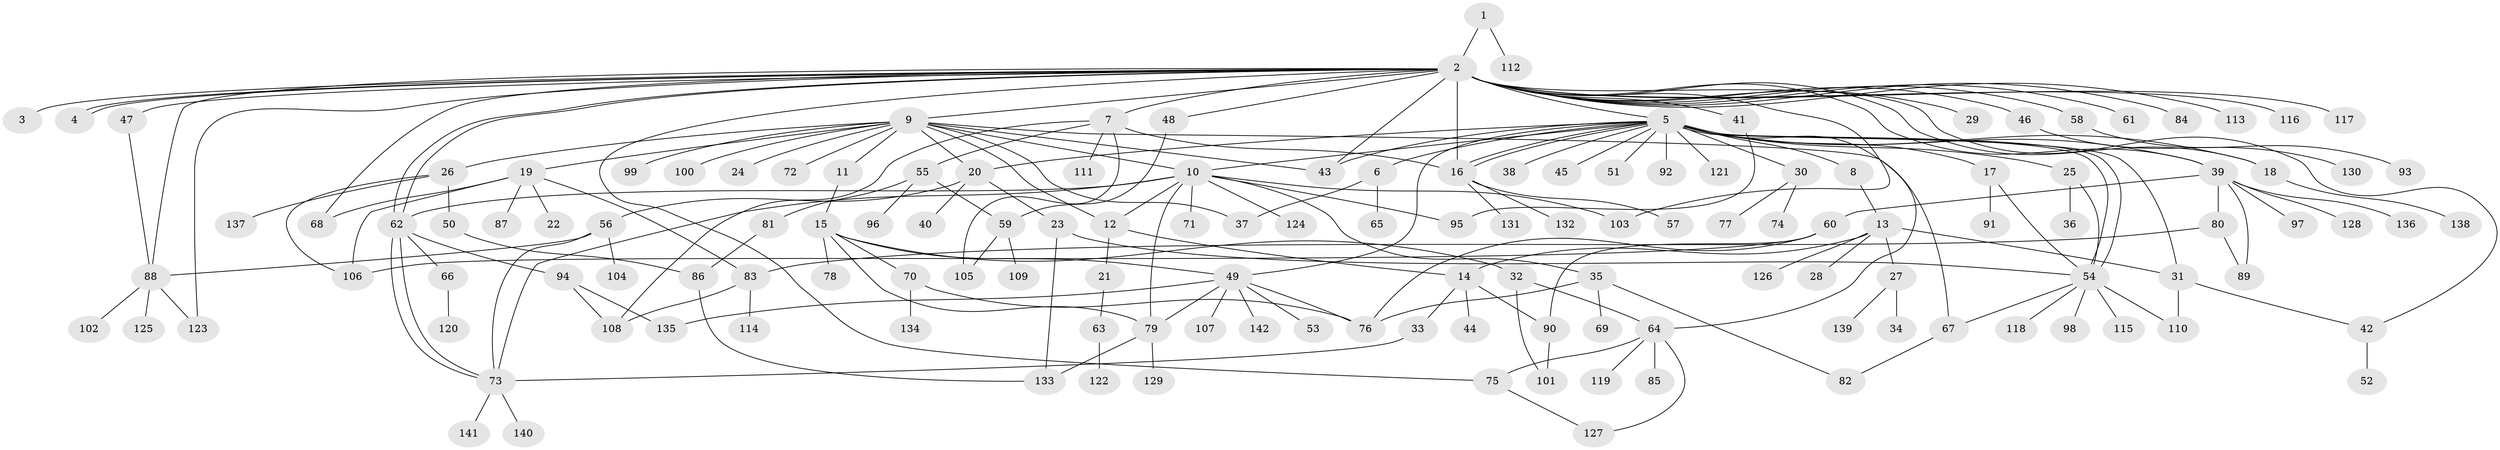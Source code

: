 // Generated by graph-tools (version 1.1) at 2025/01/03/09/25 03:01:46]
// undirected, 142 vertices, 198 edges
graph export_dot {
graph [start="1"]
  node [color=gray90,style=filled];
  1;
  2;
  3;
  4;
  5;
  6;
  7;
  8;
  9;
  10;
  11;
  12;
  13;
  14;
  15;
  16;
  17;
  18;
  19;
  20;
  21;
  22;
  23;
  24;
  25;
  26;
  27;
  28;
  29;
  30;
  31;
  32;
  33;
  34;
  35;
  36;
  37;
  38;
  39;
  40;
  41;
  42;
  43;
  44;
  45;
  46;
  47;
  48;
  49;
  50;
  51;
  52;
  53;
  54;
  55;
  56;
  57;
  58;
  59;
  60;
  61;
  62;
  63;
  64;
  65;
  66;
  67;
  68;
  69;
  70;
  71;
  72;
  73;
  74;
  75;
  76;
  77;
  78;
  79;
  80;
  81;
  82;
  83;
  84;
  85;
  86;
  87;
  88;
  89;
  90;
  91;
  92;
  93;
  94;
  95;
  96;
  97;
  98;
  99;
  100;
  101;
  102;
  103;
  104;
  105;
  106;
  107;
  108;
  109;
  110;
  111;
  112;
  113;
  114;
  115;
  116;
  117;
  118;
  119;
  120;
  121;
  122;
  123;
  124;
  125;
  126;
  127;
  128;
  129;
  130;
  131;
  132;
  133;
  134;
  135;
  136;
  137;
  138;
  139;
  140;
  141;
  142;
  1 -- 2;
  1 -- 112;
  2 -- 3;
  2 -- 4;
  2 -- 4;
  2 -- 5;
  2 -- 7;
  2 -- 9;
  2 -- 16;
  2 -- 18;
  2 -- 29;
  2 -- 39;
  2 -- 41;
  2 -- 42;
  2 -- 43;
  2 -- 46;
  2 -- 47;
  2 -- 48;
  2 -- 58;
  2 -- 61;
  2 -- 62;
  2 -- 62;
  2 -- 68;
  2 -- 75;
  2 -- 84;
  2 -- 88;
  2 -- 103;
  2 -- 113;
  2 -- 116;
  2 -- 117;
  2 -- 123;
  5 -- 6;
  5 -- 8;
  5 -- 10;
  5 -- 16;
  5 -- 16;
  5 -- 17;
  5 -- 18;
  5 -- 20;
  5 -- 25;
  5 -- 30;
  5 -- 31;
  5 -- 38;
  5 -- 39;
  5 -- 43;
  5 -- 45;
  5 -- 49;
  5 -- 51;
  5 -- 54;
  5 -- 54;
  5 -- 64;
  5 -- 92;
  5 -- 121;
  6 -- 37;
  6 -- 65;
  7 -- 16;
  7 -- 55;
  7 -- 105;
  7 -- 108;
  7 -- 111;
  8 -- 13;
  9 -- 10;
  9 -- 11;
  9 -- 12;
  9 -- 19;
  9 -- 20;
  9 -- 24;
  9 -- 26;
  9 -- 37;
  9 -- 43;
  9 -- 67;
  9 -- 72;
  9 -- 99;
  9 -- 100;
  10 -- 12;
  10 -- 35;
  10 -- 62;
  10 -- 71;
  10 -- 73;
  10 -- 79;
  10 -- 95;
  10 -- 103;
  10 -- 124;
  11 -- 15;
  12 -- 14;
  12 -- 21;
  13 -- 14;
  13 -- 27;
  13 -- 28;
  13 -- 31;
  13 -- 126;
  14 -- 33;
  14 -- 44;
  14 -- 90;
  15 -- 32;
  15 -- 49;
  15 -- 70;
  15 -- 78;
  15 -- 79;
  16 -- 57;
  16 -- 131;
  16 -- 132;
  17 -- 54;
  17 -- 91;
  18 -- 138;
  19 -- 22;
  19 -- 68;
  19 -- 83;
  19 -- 87;
  19 -- 106;
  20 -- 23;
  20 -- 40;
  20 -- 56;
  21 -- 63;
  23 -- 54;
  23 -- 133;
  25 -- 36;
  25 -- 54;
  26 -- 50;
  26 -- 106;
  26 -- 137;
  27 -- 34;
  27 -- 139;
  30 -- 74;
  30 -- 77;
  31 -- 42;
  31 -- 110;
  32 -- 64;
  32 -- 101;
  33 -- 73;
  35 -- 69;
  35 -- 76;
  35 -- 82;
  39 -- 60;
  39 -- 80;
  39 -- 89;
  39 -- 97;
  39 -- 128;
  39 -- 136;
  41 -- 95;
  42 -- 52;
  46 -- 130;
  47 -- 88;
  48 -- 59;
  49 -- 53;
  49 -- 76;
  49 -- 79;
  49 -- 107;
  49 -- 135;
  49 -- 142;
  50 -- 86;
  54 -- 67;
  54 -- 98;
  54 -- 110;
  54 -- 115;
  54 -- 118;
  55 -- 59;
  55 -- 81;
  55 -- 96;
  56 -- 73;
  56 -- 88;
  56 -- 104;
  58 -- 93;
  59 -- 105;
  59 -- 109;
  60 -- 76;
  60 -- 90;
  60 -- 106;
  62 -- 66;
  62 -- 73;
  62 -- 73;
  62 -- 94;
  63 -- 122;
  64 -- 75;
  64 -- 85;
  64 -- 119;
  64 -- 127;
  66 -- 120;
  67 -- 82;
  70 -- 76;
  70 -- 134;
  73 -- 140;
  73 -- 141;
  75 -- 127;
  79 -- 129;
  79 -- 133;
  80 -- 83;
  80 -- 89;
  81 -- 86;
  83 -- 108;
  83 -- 114;
  86 -- 133;
  88 -- 102;
  88 -- 123;
  88 -- 125;
  90 -- 101;
  94 -- 108;
  94 -- 135;
}
